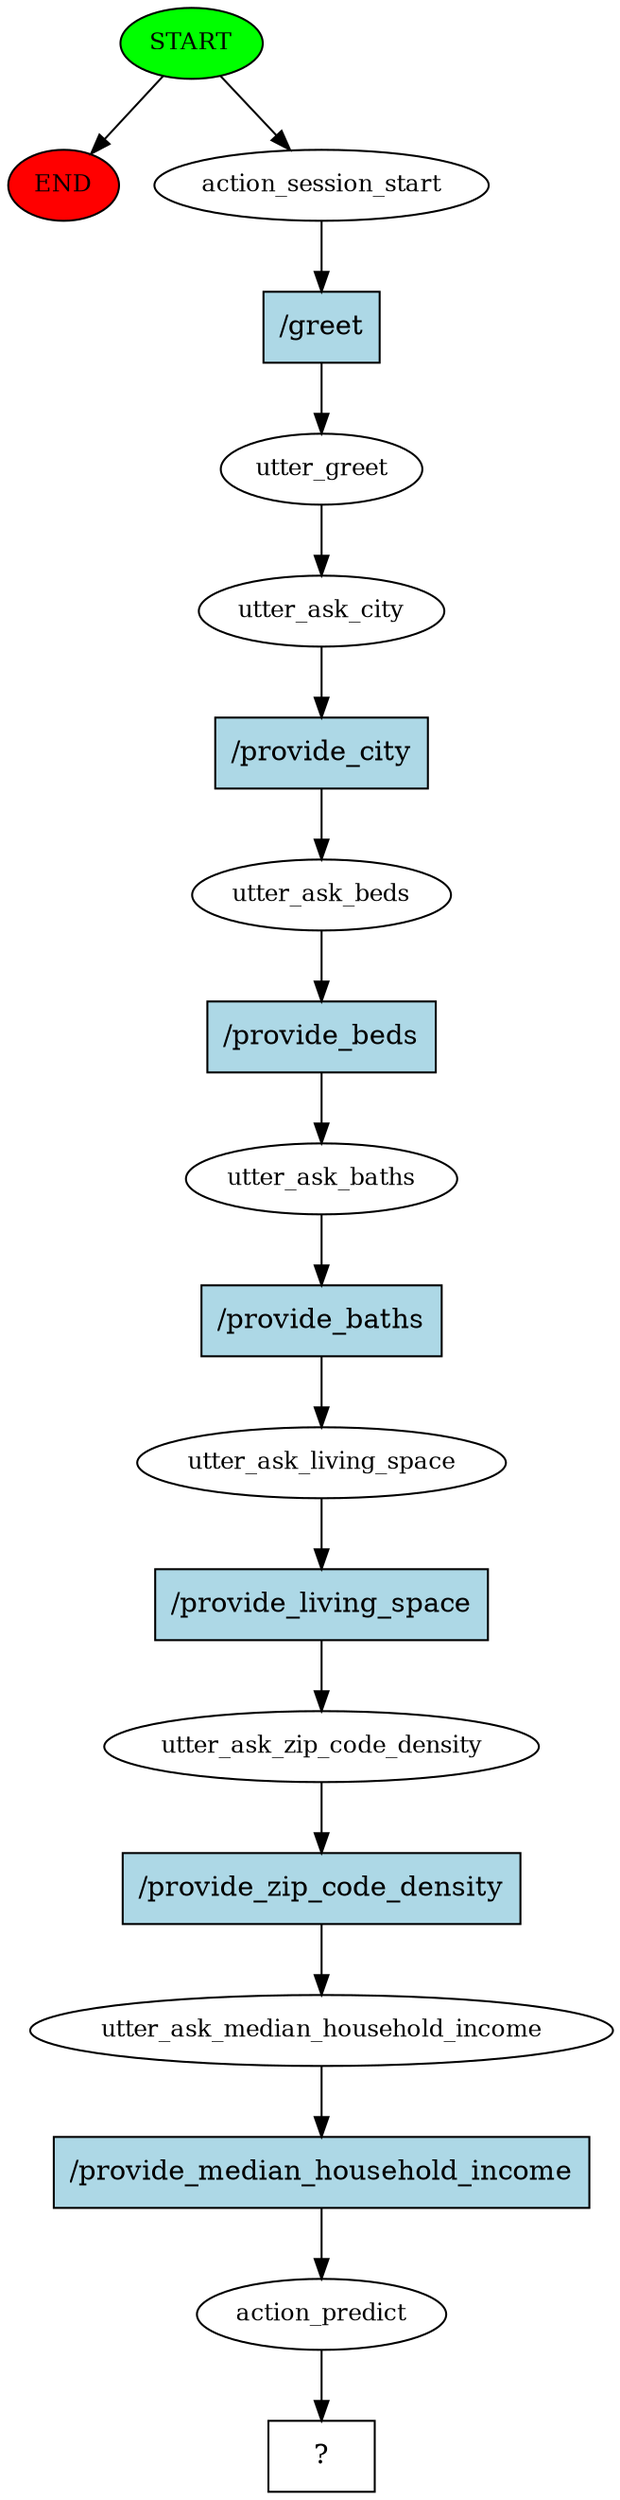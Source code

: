 digraph  {
0 [class="start active", fillcolor=green, fontsize=12, label=START, style=filled];
"-1" [class=end, fillcolor=red, fontsize=12, label=END, style=filled];
1 [class=active, fontsize=12, label=action_session_start];
2 [class=active, fontsize=12, label=utter_greet];
3 [class=active, fontsize=12, label=utter_ask_city];
4 [class=active, fontsize=12, label=utter_ask_beds];
5 [class=active, fontsize=12, label=utter_ask_baths];
6 [class=active, fontsize=12, label=utter_ask_living_space];
7 [class=active, fontsize=12, label=utter_ask_zip_code_density];
8 [class=active, fontsize=12, label=utter_ask_median_household_income];
9 [class=active, fontsize=12, label=action_predict];
10 [class="intent dashed active", label="  ?  ", shape=rect];
11 [class="intent active", fillcolor=lightblue, label="/greet", shape=rect, style=filled];
12 [class="intent active", fillcolor=lightblue, label="/provide_city", shape=rect, style=filled];
13 [class="intent active", fillcolor=lightblue, label="/provide_beds", shape=rect, style=filled];
14 [class="intent active", fillcolor=lightblue, label="/provide_baths", shape=rect, style=filled];
15 [class="intent active", fillcolor=lightblue, label="/provide_living_space", shape=rect, style=filled];
16 [class="intent active", fillcolor=lightblue, label="/provide_zip_code_density", shape=rect, style=filled];
17 [class="intent active", fillcolor=lightblue, label="/provide_median_household_income", shape=rect, style=filled];
0 -> "-1"  [class="", key=NONE, label=""];
0 -> 1  [class=active, key=NONE, label=""];
1 -> 11  [class=active, key=0];
2 -> 3  [class=active, key=NONE, label=""];
3 -> 12  [class=active, key=0];
4 -> 13  [class=active, key=0];
5 -> 14  [class=active, key=0];
6 -> 15  [class=active, key=0];
7 -> 16  [class=active, key=0];
8 -> 17  [class=active, key=0];
9 -> 10  [class=active, key=NONE, label=""];
11 -> 2  [class=active, key=0];
12 -> 4  [class=active, key=0];
13 -> 5  [class=active, key=0];
14 -> 6  [class=active, key=0];
15 -> 7  [class=active, key=0];
16 -> 8  [class=active, key=0];
17 -> 9  [class=active, key=0];
}
